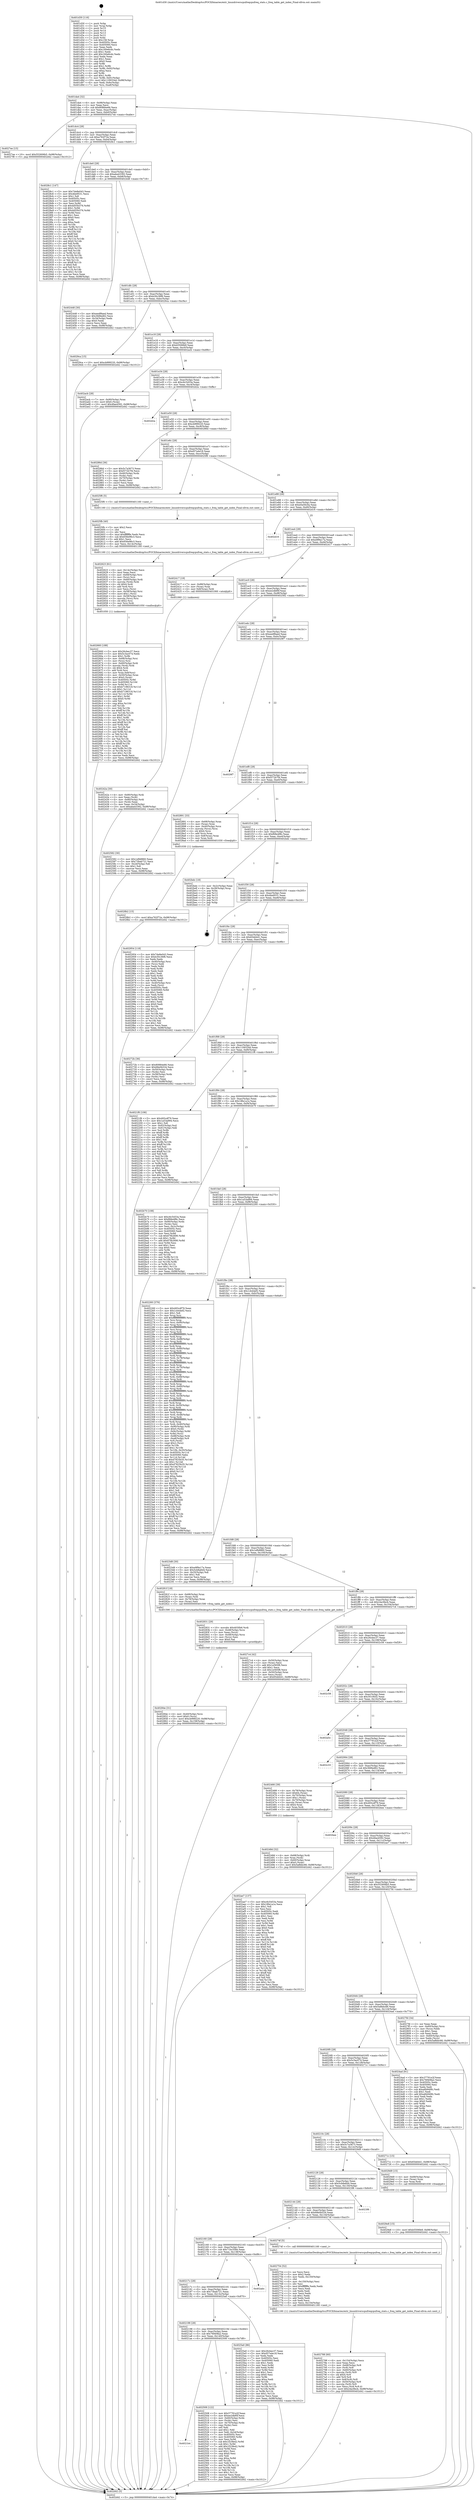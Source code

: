digraph "0x401d30" {
  label = "0x401d30 (/mnt/c/Users/mathe/Desktop/tcc/POCII/binaries/extr_linuxdriverscpufreqcpufreq_stats.c_freq_table_get_index_Final-ollvm.out::main(0))"
  labelloc = "t"
  node[shape=record]

  Entry [label="",width=0.3,height=0.3,shape=circle,fillcolor=black,style=filled]
  "0x401da4" [label="{
     0x401da4 [32]\l
     | [instrs]\l
     &nbsp;&nbsp;0x401da4 \<+6\>: mov -0x98(%rbp),%eax\l
     &nbsp;&nbsp;0x401daa \<+2\>: mov %eax,%ecx\l
     &nbsp;&nbsp;0x401dac \<+6\>: sub $0x80884e66,%ecx\l
     &nbsp;&nbsp;0x401db2 \<+6\>: mov %eax,-0xac(%rbp)\l
     &nbsp;&nbsp;0x401db8 \<+6\>: mov %ecx,-0xb0(%rbp)\l
     &nbsp;&nbsp;0x401dbe \<+6\>: je 00000000004027ee \<main+0xabe\>\l
  }"]
  "0x4027ee" [label="{
     0x4027ee [15]\l
     | [instrs]\l
     &nbsp;&nbsp;0x4027ee \<+10\>: movl $0x552606b5,-0x98(%rbp)\l
     &nbsp;&nbsp;0x4027f8 \<+5\>: jmp 0000000000402d42 \<main+0x1012\>\l
  }"]
  "0x401dc4" [label="{
     0x401dc4 [28]\l
     | [instrs]\l
     &nbsp;&nbsp;0x401dc4 \<+5\>: jmp 0000000000401dc9 \<main+0x99\>\l
     &nbsp;&nbsp;0x401dc9 \<+6\>: mov -0xac(%rbp),%eax\l
     &nbsp;&nbsp;0x401dcf \<+5\>: sub $0xa762f72e,%eax\l
     &nbsp;&nbsp;0x401dd4 \<+6\>: mov %eax,-0xb4(%rbp)\l
     &nbsp;&nbsp;0x401dda \<+6\>: je 00000000004028c1 \<main+0xb91\>\l
  }"]
  Exit [label="",width=0.3,height=0.3,shape=circle,fillcolor=black,style=filled,peripheries=2]
  "0x4028c1" [label="{
     0x4028c1 [147]\l
     | [instrs]\l
     &nbsp;&nbsp;0x4028c1 \<+5\>: mov $0x7de8e043,%eax\l
     &nbsp;&nbsp;0x4028c6 \<+5\>: mov $0x4be9531,%ecx\l
     &nbsp;&nbsp;0x4028cb \<+2\>: mov $0x1,%dl\l
     &nbsp;&nbsp;0x4028cd \<+7\>: mov 0x40505c,%esi\l
     &nbsp;&nbsp;0x4028d4 \<+7\>: mov 0x405060,%edi\l
     &nbsp;&nbsp;0x4028db \<+3\>: mov %esi,%r8d\l
     &nbsp;&nbsp;0x4028de \<+7\>: sub $0x4d55b376,%r8d\l
     &nbsp;&nbsp;0x4028e5 \<+4\>: sub $0x1,%r8d\l
     &nbsp;&nbsp;0x4028e9 \<+7\>: add $0x4d55b376,%r8d\l
     &nbsp;&nbsp;0x4028f0 \<+4\>: imul %r8d,%esi\l
     &nbsp;&nbsp;0x4028f4 \<+3\>: and $0x1,%esi\l
     &nbsp;&nbsp;0x4028f7 \<+3\>: cmp $0x0,%esi\l
     &nbsp;&nbsp;0x4028fa \<+4\>: sete %r9b\l
     &nbsp;&nbsp;0x4028fe \<+3\>: cmp $0xa,%edi\l
     &nbsp;&nbsp;0x402901 \<+4\>: setl %r10b\l
     &nbsp;&nbsp;0x402905 \<+3\>: mov %r9b,%r11b\l
     &nbsp;&nbsp;0x402908 \<+4\>: xor $0xff,%r11b\l
     &nbsp;&nbsp;0x40290c \<+3\>: mov %r10b,%bl\l
     &nbsp;&nbsp;0x40290f \<+3\>: xor $0xff,%bl\l
     &nbsp;&nbsp;0x402912 \<+3\>: xor $0x0,%dl\l
     &nbsp;&nbsp;0x402915 \<+3\>: mov %r11b,%r14b\l
     &nbsp;&nbsp;0x402918 \<+4\>: and $0x0,%r14b\l
     &nbsp;&nbsp;0x40291c \<+3\>: and %dl,%r9b\l
     &nbsp;&nbsp;0x40291f \<+3\>: mov %bl,%r15b\l
     &nbsp;&nbsp;0x402922 \<+4\>: and $0x0,%r15b\l
     &nbsp;&nbsp;0x402926 \<+3\>: and %dl,%r10b\l
     &nbsp;&nbsp;0x402929 \<+3\>: or %r9b,%r14b\l
     &nbsp;&nbsp;0x40292c \<+3\>: or %r10b,%r15b\l
     &nbsp;&nbsp;0x40292f \<+3\>: xor %r15b,%r14b\l
     &nbsp;&nbsp;0x402932 \<+3\>: or %bl,%r11b\l
     &nbsp;&nbsp;0x402935 \<+4\>: xor $0xff,%r11b\l
     &nbsp;&nbsp;0x402939 \<+3\>: or $0x0,%dl\l
     &nbsp;&nbsp;0x40293c \<+3\>: and %dl,%r11b\l
     &nbsp;&nbsp;0x40293f \<+3\>: or %r11b,%r14b\l
     &nbsp;&nbsp;0x402942 \<+4\>: test $0x1,%r14b\l
     &nbsp;&nbsp;0x402946 \<+3\>: cmovne %ecx,%eax\l
     &nbsp;&nbsp;0x402949 \<+6\>: mov %eax,-0x98(%rbp)\l
     &nbsp;&nbsp;0x40294f \<+5\>: jmp 0000000000402d42 \<main+0x1012\>\l
  }"]
  "0x401de0" [label="{
     0x401de0 [28]\l
     | [instrs]\l
     &nbsp;&nbsp;0x401de0 \<+5\>: jmp 0000000000401de5 \<main+0xb5\>\l
     &nbsp;&nbsp;0x401de5 \<+6\>: mov -0xac(%rbp),%eax\l
     &nbsp;&nbsp;0x401deb \<+5\>: sub $0xaba43392,%eax\l
     &nbsp;&nbsp;0x401df0 \<+6\>: mov %eax,-0xb8(%rbp)\l
     &nbsp;&nbsp;0x401df6 \<+6\>: je 0000000000402448 \<main+0x718\>\l
  }"]
  "0x4029e8" [label="{
     0x4029e8 [15]\l
     | [instrs]\l
     &nbsp;&nbsp;0x4029e8 \<+10\>: movl $0xb5506fe9,-0x98(%rbp)\l
     &nbsp;&nbsp;0x4029f2 \<+5\>: jmp 0000000000402d42 \<main+0x1012\>\l
  }"]
  "0x402448" [label="{
     0x402448 [30]\l
     | [instrs]\l
     &nbsp;&nbsp;0x402448 \<+5\>: mov $0xeedf8aed,%eax\l
     &nbsp;&nbsp;0x40244d \<+5\>: mov $0x3fd9ed62,%ecx\l
     &nbsp;&nbsp;0x402452 \<+3\>: mov -0x34(%rbp),%edx\l
     &nbsp;&nbsp;0x402455 \<+3\>: cmp $0x0,%edx\l
     &nbsp;&nbsp;0x402458 \<+3\>: cmove %ecx,%eax\l
     &nbsp;&nbsp;0x40245b \<+6\>: mov %eax,-0x98(%rbp)\l
     &nbsp;&nbsp;0x402461 \<+5\>: jmp 0000000000402d42 \<main+0x1012\>\l
  }"]
  "0x401dfc" [label="{
     0x401dfc [28]\l
     | [instrs]\l
     &nbsp;&nbsp;0x401dfc \<+5\>: jmp 0000000000401e01 \<main+0xd1\>\l
     &nbsp;&nbsp;0x401e01 \<+6\>: mov -0xac(%rbp),%eax\l
     &nbsp;&nbsp;0x401e07 \<+5\>: sub $0xb30c36f6,%eax\l
     &nbsp;&nbsp;0x401e0c \<+6\>: mov %eax,-0xbc(%rbp)\l
     &nbsp;&nbsp;0x401e12 \<+6\>: je 00000000004029ca \<main+0xc9a\>\l
  }"]
  "0x4028b2" [label="{
     0x4028b2 [15]\l
     | [instrs]\l
     &nbsp;&nbsp;0x4028b2 \<+10\>: movl $0xa762f72e,-0x98(%rbp)\l
     &nbsp;&nbsp;0x4028bc \<+5\>: jmp 0000000000402d42 \<main+0x1012\>\l
  }"]
  "0x4029ca" [label="{
     0x4029ca [15]\l
     | [instrs]\l
     &nbsp;&nbsp;0x4029ca \<+10\>: movl $0xcb999220,-0x98(%rbp)\l
     &nbsp;&nbsp;0x4029d4 \<+5\>: jmp 0000000000402d42 \<main+0x1012\>\l
  }"]
  "0x401e18" [label="{
     0x401e18 [28]\l
     | [instrs]\l
     &nbsp;&nbsp;0x401e18 \<+5\>: jmp 0000000000401e1d \<main+0xed\>\l
     &nbsp;&nbsp;0x401e1d \<+6\>: mov -0xac(%rbp),%eax\l
     &nbsp;&nbsp;0x401e23 \<+5\>: sub $0xb5506fe9,%eax\l
     &nbsp;&nbsp;0x401e28 \<+6\>: mov %eax,-0xc0(%rbp)\l
     &nbsp;&nbsp;0x401e2e \<+6\>: je 0000000000402acb \<main+0xd9b\>\l
  }"]
  "0x40284e" [label="{
     0x40284e [31]\l
     | [instrs]\l
     &nbsp;&nbsp;0x40284e \<+4\>: mov -0x40(%rbp),%rcx\l
     &nbsp;&nbsp;0x402852 \<+6\>: movl $0x0,(%rcx)\l
     &nbsp;&nbsp;0x402858 \<+10\>: movl $0xcb999220,-0x98(%rbp)\l
     &nbsp;&nbsp;0x402862 \<+6\>: mov %eax,-0x158(%rbp)\l
     &nbsp;&nbsp;0x402868 \<+5\>: jmp 0000000000402d42 \<main+0x1012\>\l
  }"]
  "0x402acb" [label="{
     0x402acb [28]\l
     | [instrs]\l
     &nbsp;&nbsp;0x402acb \<+7\>: mov -0x90(%rbp),%rax\l
     &nbsp;&nbsp;0x402ad2 \<+6\>: movl $0x0,(%rax)\l
     &nbsp;&nbsp;0x402ad8 \<+10\>: movl $0x4fae4592,-0x98(%rbp)\l
     &nbsp;&nbsp;0x402ae2 \<+5\>: jmp 0000000000402d42 \<main+0x1012\>\l
  }"]
  "0x401e34" [label="{
     0x401e34 [28]\l
     | [instrs]\l
     &nbsp;&nbsp;0x401e34 \<+5\>: jmp 0000000000401e39 \<main+0x109\>\l
     &nbsp;&nbsp;0x401e39 \<+6\>: mov -0xac(%rbp),%eax\l
     &nbsp;&nbsp;0x401e3f \<+5\>: sub $0xc6c5453a,%eax\l
     &nbsp;&nbsp;0x401e44 \<+6\>: mov %eax,-0xc4(%rbp)\l
     &nbsp;&nbsp;0x401e4a \<+6\>: je 0000000000402d2a \<main+0xffa\>\l
  }"]
  "0x402831" [label="{
     0x402831 [29]\l
     | [instrs]\l
     &nbsp;&nbsp;0x402831 \<+10\>: movabs $0x4030b6,%rdi\l
     &nbsp;&nbsp;0x40283b \<+4\>: mov -0x48(%rbp),%rcx\l
     &nbsp;&nbsp;0x40283f \<+2\>: mov %eax,(%rcx)\l
     &nbsp;&nbsp;0x402841 \<+4\>: mov -0x48(%rbp),%rcx\l
     &nbsp;&nbsp;0x402845 \<+2\>: mov (%rcx),%esi\l
     &nbsp;&nbsp;0x402847 \<+2\>: mov $0x0,%al\l
     &nbsp;&nbsp;0x402849 \<+5\>: call 0000000000401040 \<printf@plt\>\l
     | [calls]\l
     &nbsp;&nbsp;0x401040 \{1\} (unknown)\l
  }"]
  "0x402d2a" [label="{
     0x402d2a\l
  }", style=dashed]
  "0x401e50" [label="{
     0x401e50 [28]\l
     | [instrs]\l
     &nbsp;&nbsp;0x401e50 \<+5\>: jmp 0000000000401e55 \<main+0x125\>\l
     &nbsp;&nbsp;0x401e55 \<+6\>: mov -0xac(%rbp),%eax\l
     &nbsp;&nbsp;0x401e5b \<+5\>: sub $0xcb999220,%eax\l
     &nbsp;&nbsp;0x401e60 \<+6\>: mov %eax,-0xc8(%rbp)\l
     &nbsp;&nbsp;0x401e66 \<+6\>: je 000000000040286d \<main+0xb3d\>\l
  }"]
  "0x402788" [label="{
     0x402788 [60]\l
     | [instrs]\l
     &nbsp;&nbsp;0x402788 \<+6\>: mov -0x154(%rbp),%ecx\l
     &nbsp;&nbsp;0x40278e \<+3\>: imul %eax,%ecx\l
     &nbsp;&nbsp;0x402791 \<+4\>: mov -0x68(%rbp),%r8\l
     &nbsp;&nbsp;0x402795 \<+3\>: mov (%r8),%r8\l
     &nbsp;&nbsp;0x402798 \<+4\>: mov -0x60(%rbp),%r9\l
     &nbsp;&nbsp;0x40279c \<+3\>: movslq (%r9),%r9\l
     &nbsp;&nbsp;0x40279f \<+4\>: shl $0x4,%r9\l
     &nbsp;&nbsp;0x4027a3 \<+3\>: add %r9,%r8\l
     &nbsp;&nbsp;0x4027a6 \<+4\>: mov 0x8(%r8),%r8\l
     &nbsp;&nbsp;0x4027aa \<+4\>: mov -0x50(%rbp),%r9\l
     &nbsp;&nbsp;0x4027ae \<+3\>: movslq (%r9),%r9\l
     &nbsp;&nbsp;0x4027b1 \<+4\>: mov %ecx,(%r8,%r9,4)\l
     &nbsp;&nbsp;0x4027b5 \<+10\>: movl $0x24a3fecb,-0x98(%rbp)\l
     &nbsp;&nbsp;0x4027bf \<+5\>: jmp 0000000000402d42 \<main+0x1012\>\l
  }"]
  "0x40286d" [label="{
     0x40286d [36]\l
     | [instrs]\l
     &nbsp;&nbsp;0x40286d \<+5\>: mov $0x5c7a3673,%eax\l
     &nbsp;&nbsp;0x402872 \<+5\>: mov $0xf372b7f4,%ecx\l
     &nbsp;&nbsp;0x402877 \<+4\>: mov -0x40(%rbp),%rdx\l
     &nbsp;&nbsp;0x40287b \<+2\>: mov (%rdx),%esi\l
     &nbsp;&nbsp;0x40287d \<+4\>: mov -0x70(%rbp),%rdx\l
     &nbsp;&nbsp;0x402881 \<+2\>: cmp (%rdx),%esi\l
     &nbsp;&nbsp;0x402883 \<+3\>: cmovl %ecx,%eax\l
     &nbsp;&nbsp;0x402886 \<+6\>: mov %eax,-0x98(%rbp)\l
     &nbsp;&nbsp;0x40288c \<+5\>: jmp 0000000000402d42 \<main+0x1012\>\l
  }"]
  "0x401e6c" [label="{
     0x401e6c [28]\l
     | [instrs]\l
     &nbsp;&nbsp;0x401e6c \<+5\>: jmp 0000000000401e71 \<main+0x141\>\l
     &nbsp;&nbsp;0x401e71 \<+6\>: mov -0xac(%rbp),%eax\l
     &nbsp;&nbsp;0x401e77 \<+5\>: sub $0xd57a4e18,%eax\l
     &nbsp;&nbsp;0x401e7c \<+6\>: mov %eax,-0xcc(%rbp)\l
     &nbsp;&nbsp;0x401e82 \<+6\>: je 00000000004025f6 \<main+0x8c6\>\l
  }"]
  "0x402754" [label="{
     0x402754 [52]\l
     | [instrs]\l
     &nbsp;&nbsp;0x402754 \<+2\>: xor %ecx,%ecx\l
     &nbsp;&nbsp;0x402756 \<+5\>: mov $0x2,%edx\l
     &nbsp;&nbsp;0x40275b \<+6\>: mov %edx,-0x150(%rbp)\l
     &nbsp;&nbsp;0x402761 \<+1\>: cltd\l
     &nbsp;&nbsp;0x402762 \<+6\>: mov -0x150(%rbp),%esi\l
     &nbsp;&nbsp;0x402768 \<+2\>: idiv %esi\l
     &nbsp;&nbsp;0x40276a \<+6\>: imul $0xfffffffe,%edx,%edx\l
     &nbsp;&nbsp;0x402770 \<+2\>: mov %ecx,%edi\l
     &nbsp;&nbsp;0x402772 \<+2\>: sub %edx,%edi\l
     &nbsp;&nbsp;0x402774 \<+2\>: mov %ecx,%edx\l
     &nbsp;&nbsp;0x402776 \<+3\>: sub $0x1,%edx\l
     &nbsp;&nbsp;0x402779 \<+2\>: add %edx,%edi\l
     &nbsp;&nbsp;0x40277b \<+2\>: sub %edi,%ecx\l
     &nbsp;&nbsp;0x40277d \<+6\>: mov %ecx,-0x154(%rbp)\l
     &nbsp;&nbsp;0x402783 \<+5\>: call 0000000000401160 \<next_i\>\l
     | [calls]\l
     &nbsp;&nbsp;0x401160 \{1\} (/mnt/c/Users/mathe/Desktop/tcc/POCII/binaries/extr_linuxdriverscpufreqcpufreq_stats.c_freq_table_get_index_Final-ollvm.out::next_i)\l
  }"]
  "0x4025f6" [label="{
     0x4025f6 [5]\l
     | [instrs]\l
     &nbsp;&nbsp;0x4025f6 \<+5\>: call 0000000000401160 \<next_i\>\l
     | [calls]\l
     &nbsp;&nbsp;0x401160 \{1\} (/mnt/c/Users/mathe/Desktop/tcc/POCII/binaries/extr_linuxdriverscpufreqcpufreq_stats.c_freq_table_get_index_Final-ollvm.out::next_i)\l
  }"]
  "0x401e88" [label="{
     0x401e88 [28]\l
     | [instrs]\l
     &nbsp;&nbsp;0x401e88 \<+5\>: jmp 0000000000401e8d \<main+0x15d\>\l
     &nbsp;&nbsp;0x401e8d \<+6\>: mov -0xac(%rbp),%eax\l
     &nbsp;&nbsp;0x401e93 \<+5\>: sub $0xe0a56c0a,%eax\l
     &nbsp;&nbsp;0x401e98 \<+6\>: mov %eax,-0xd0(%rbp)\l
     &nbsp;&nbsp;0x401e9e \<+6\>: je 0000000000402d16 \<main+0xfe6\>\l
  }"]
  "0x402660" [label="{
     0x402660 [188]\l
     | [instrs]\l
     &nbsp;&nbsp;0x402660 \<+5\>: mov $0x26cbec37,%ecx\l
     &nbsp;&nbsp;0x402665 \<+5\>: mov $0x5c3ac074,%edx\l
     &nbsp;&nbsp;0x40266a \<+3\>: mov $0x1,%r8b\l
     &nbsp;&nbsp;0x40266d \<+4\>: mov -0x68(%rbp),%rsi\l
     &nbsp;&nbsp;0x402671 \<+3\>: mov (%rsi),%rsi\l
     &nbsp;&nbsp;0x402674 \<+4\>: mov -0x60(%rbp),%rdi\l
     &nbsp;&nbsp;0x402678 \<+3\>: movslq (%rdi),%rdi\l
     &nbsp;&nbsp;0x40267b \<+4\>: shl $0x4,%rdi\l
     &nbsp;&nbsp;0x40267f \<+3\>: add %rdi,%rsi\l
     &nbsp;&nbsp;0x402682 \<+4\>: mov %rax,0x8(%rsi)\l
     &nbsp;&nbsp;0x402686 \<+4\>: mov -0x50(%rbp),%rax\l
     &nbsp;&nbsp;0x40268a \<+6\>: movl $0x0,(%rax)\l
     &nbsp;&nbsp;0x402690 \<+8\>: mov 0x40505c,%r9d\l
     &nbsp;&nbsp;0x402698 \<+8\>: mov 0x405060,%r10d\l
     &nbsp;&nbsp;0x4026a0 \<+3\>: mov %r9d,%r11d\l
     &nbsp;&nbsp;0x4026a3 \<+7\>: sub $0xb7196318,%r11d\l
     &nbsp;&nbsp;0x4026aa \<+4\>: sub $0x1,%r11d\l
     &nbsp;&nbsp;0x4026ae \<+7\>: add $0xb7196318,%r11d\l
     &nbsp;&nbsp;0x4026b5 \<+4\>: imul %r11d,%r9d\l
     &nbsp;&nbsp;0x4026b9 \<+4\>: and $0x1,%r9d\l
     &nbsp;&nbsp;0x4026bd \<+4\>: cmp $0x0,%r9d\l
     &nbsp;&nbsp;0x4026c1 \<+3\>: sete %bl\l
     &nbsp;&nbsp;0x4026c4 \<+4\>: cmp $0xa,%r10d\l
     &nbsp;&nbsp;0x4026c8 \<+4\>: setl %r14b\l
     &nbsp;&nbsp;0x4026cc \<+3\>: mov %bl,%r15b\l
     &nbsp;&nbsp;0x4026cf \<+4\>: xor $0xff,%r15b\l
     &nbsp;&nbsp;0x4026d3 \<+3\>: mov %r14b,%r12b\l
     &nbsp;&nbsp;0x4026d6 \<+4\>: xor $0xff,%r12b\l
     &nbsp;&nbsp;0x4026da \<+4\>: xor $0x1,%r8b\l
     &nbsp;&nbsp;0x4026de \<+3\>: mov %r15b,%r13b\l
     &nbsp;&nbsp;0x4026e1 \<+4\>: and $0xff,%r13b\l
     &nbsp;&nbsp;0x4026e5 \<+3\>: and %r8b,%bl\l
     &nbsp;&nbsp;0x4026e8 \<+3\>: mov %r12b,%al\l
     &nbsp;&nbsp;0x4026eb \<+2\>: and $0xff,%al\l
     &nbsp;&nbsp;0x4026ed \<+3\>: and %r8b,%r14b\l
     &nbsp;&nbsp;0x4026f0 \<+3\>: or %bl,%r13b\l
     &nbsp;&nbsp;0x4026f3 \<+3\>: or %r14b,%al\l
     &nbsp;&nbsp;0x4026f6 \<+3\>: xor %al,%r13b\l
     &nbsp;&nbsp;0x4026f9 \<+3\>: or %r12b,%r15b\l
     &nbsp;&nbsp;0x4026fc \<+4\>: xor $0xff,%r15b\l
     &nbsp;&nbsp;0x402700 \<+4\>: or $0x1,%r8b\l
     &nbsp;&nbsp;0x402704 \<+3\>: and %r8b,%r15b\l
     &nbsp;&nbsp;0x402707 \<+3\>: or %r15b,%r13b\l
     &nbsp;&nbsp;0x40270a \<+4\>: test $0x1,%r13b\l
     &nbsp;&nbsp;0x40270e \<+3\>: cmovne %edx,%ecx\l
     &nbsp;&nbsp;0x402711 \<+6\>: mov %ecx,-0x98(%rbp)\l
     &nbsp;&nbsp;0x402717 \<+5\>: jmp 0000000000402d42 \<main+0x1012\>\l
  }"]
  "0x402d16" [label="{
     0x402d16\l
  }", style=dashed]
  "0x401ea4" [label="{
     0x401ea4 [28]\l
     | [instrs]\l
     &nbsp;&nbsp;0x401ea4 \<+5\>: jmp 0000000000401ea9 \<main+0x179\>\l
     &nbsp;&nbsp;0x401ea9 \<+6\>: mov -0xac(%rbp),%eax\l
     &nbsp;&nbsp;0x401eaf \<+5\>: sub $0xe9f9a17a,%eax\l
     &nbsp;&nbsp;0x401eb4 \<+6\>: mov %eax,-0xd4(%rbp)\l
     &nbsp;&nbsp;0x401eba \<+6\>: je 0000000000402417 \<main+0x6e7\>\l
  }"]
  "0x402623" [label="{
     0x402623 [61]\l
     | [instrs]\l
     &nbsp;&nbsp;0x402623 \<+6\>: mov -0x14c(%rbp),%ecx\l
     &nbsp;&nbsp;0x402629 \<+3\>: imul %eax,%ecx\l
     &nbsp;&nbsp;0x40262c \<+4\>: mov -0x68(%rbp),%rsi\l
     &nbsp;&nbsp;0x402630 \<+3\>: mov (%rsi),%rsi\l
     &nbsp;&nbsp;0x402633 \<+4\>: mov -0x60(%rbp),%rdi\l
     &nbsp;&nbsp;0x402637 \<+3\>: movslq (%rdi),%rdi\l
     &nbsp;&nbsp;0x40263a \<+4\>: shl $0x4,%rdi\l
     &nbsp;&nbsp;0x40263e \<+3\>: add %rdi,%rsi\l
     &nbsp;&nbsp;0x402641 \<+2\>: mov %ecx,(%rsi)\l
     &nbsp;&nbsp;0x402643 \<+4\>: mov -0x58(%rbp),%rsi\l
     &nbsp;&nbsp;0x402647 \<+6\>: movl $0x1,(%rsi)\l
     &nbsp;&nbsp;0x40264d \<+4\>: mov -0x58(%rbp),%rsi\l
     &nbsp;&nbsp;0x402651 \<+3\>: movslq (%rsi),%rsi\l
     &nbsp;&nbsp;0x402654 \<+4\>: shl $0x2,%rsi\l
     &nbsp;&nbsp;0x402658 \<+3\>: mov %rsi,%rdi\l
     &nbsp;&nbsp;0x40265b \<+5\>: call 0000000000401050 \<malloc@plt\>\l
     | [calls]\l
     &nbsp;&nbsp;0x401050 \{1\} (unknown)\l
  }"]
  "0x402417" [label="{
     0x402417 [19]\l
     | [instrs]\l
     &nbsp;&nbsp;0x402417 \<+7\>: mov -0x88(%rbp),%rax\l
     &nbsp;&nbsp;0x40241e \<+3\>: mov (%rax),%rax\l
     &nbsp;&nbsp;0x402421 \<+4\>: mov 0x8(%rax),%rdi\l
     &nbsp;&nbsp;0x402425 \<+5\>: call 0000000000401060 \<atoi@plt\>\l
     | [calls]\l
     &nbsp;&nbsp;0x401060 \{1\} (unknown)\l
  }"]
  "0x401ec0" [label="{
     0x401ec0 [28]\l
     | [instrs]\l
     &nbsp;&nbsp;0x401ec0 \<+5\>: jmp 0000000000401ec5 \<main+0x195\>\l
     &nbsp;&nbsp;0x401ec5 \<+6\>: mov -0xac(%rbp),%eax\l
     &nbsp;&nbsp;0x401ecb \<+5\>: sub $0xee2dbf0f,%eax\l
     &nbsp;&nbsp;0x401ed0 \<+6\>: mov %eax,-0xd8(%rbp)\l
     &nbsp;&nbsp;0x401ed6 \<+6\>: je 0000000000402582 \<main+0x852\>\l
  }"]
  "0x4025fb" [label="{
     0x4025fb [40]\l
     | [instrs]\l
     &nbsp;&nbsp;0x4025fb \<+5\>: mov $0x2,%ecx\l
     &nbsp;&nbsp;0x402600 \<+1\>: cltd\l
     &nbsp;&nbsp;0x402601 \<+2\>: idiv %ecx\l
     &nbsp;&nbsp;0x402603 \<+6\>: imul $0xfffffffe,%edx,%ecx\l
     &nbsp;&nbsp;0x402609 \<+6\>: sub $0x656e96c3,%ecx\l
     &nbsp;&nbsp;0x40260f \<+3\>: add $0x1,%ecx\l
     &nbsp;&nbsp;0x402612 \<+6\>: add $0x656e96c3,%ecx\l
     &nbsp;&nbsp;0x402618 \<+6\>: mov %ecx,-0x14c(%rbp)\l
     &nbsp;&nbsp;0x40261e \<+5\>: call 0000000000401160 \<next_i\>\l
     | [calls]\l
     &nbsp;&nbsp;0x401160 \{1\} (/mnt/c/Users/mathe/Desktop/tcc/POCII/binaries/extr_linuxdriverscpufreqcpufreq_stats.c_freq_table_get_index_Final-ollvm.out::next_i)\l
  }"]
  "0x402582" [label="{
     0x402582 [30]\l
     | [instrs]\l
     &nbsp;&nbsp;0x402582 \<+5\>: mov $0x1efb8860,%eax\l
     &nbsp;&nbsp;0x402587 \<+5\>: mov $0x73bab721,%ecx\l
     &nbsp;&nbsp;0x40258c \<+3\>: mov -0x2d(%rbp),%dl\l
     &nbsp;&nbsp;0x40258f \<+3\>: test $0x1,%dl\l
     &nbsp;&nbsp;0x402592 \<+3\>: cmovne %ecx,%eax\l
     &nbsp;&nbsp;0x402595 \<+6\>: mov %eax,-0x98(%rbp)\l
     &nbsp;&nbsp;0x40259b \<+5\>: jmp 0000000000402d42 \<main+0x1012\>\l
  }"]
  "0x401edc" [label="{
     0x401edc [28]\l
     | [instrs]\l
     &nbsp;&nbsp;0x401edc \<+5\>: jmp 0000000000401ee1 \<main+0x1b1\>\l
     &nbsp;&nbsp;0x401ee1 \<+6\>: mov -0xac(%rbp),%eax\l
     &nbsp;&nbsp;0x401ee7 \<+5\>: sub $0xeedf8aed,%eax\l
     &nbsp;&nbsp;0x401eec \<+6\>: mov %eax,-0xdc(%rbp)\l
     &nbsp;&nbsp;0x401ef2 \<+6\>: je 00000000004029f7 \<main+0xcc7\>\l
  }"]
  "0x4021b4" [label="{
     0x4021b4\l
  }", style=dashed]
  "0x4029f7" [label="{
     0x4029f7\l
  }", style=dashed]
  "0x401ef8" [label="{
     0x401ef8 [28]\l
     | [instrs]\l
     &nbsp;&nbsp;0x401ef8 \<+5\>: jmp 0000000000401efd \<main+0x1cd\>\l
     &nbsp;&nbsp;0x401efd \<+6\>: mov -0xac(%rbp),%eax\l
     &nbsp;&nbsp;0x401f03 \<+5\>: sub $0xf372b7f4,%eax\l
     &nbsp;&nbsp;0x401f08 \<+6\>: mov %eax,-0xe0(%rbp)\l
     &nbsp;&nbsp;0x401f0e \<+6\>: je 0000000000402891 \<main+0xb61\>\l
  }"]
  "0x402508" [label="{
     0x402508 [122]\l
     | [instrs]\l
     &nbsp;&nbsp;0x402508 \<+5\>: mov $0x37791e2f,%eax\l
     &nbsp;&nbsp;0x40250d \<+5\>: mov $0xee2dbf0f,%ecx\l
     &nbsp;&nbsp;0x402512 \<+4\>: mov -0x60(%rbp),%rdx\l
     &nbsp;&nbsp;0x402516 \<+2\>: mov (%rdx),%esi\l
     &nbsp;&nbsp;0x402518 \<+4\>: mov -0x70(%rbp),%rdx\l
     &nbsp;&nbsp;0x40251c \<+2\>: cmp (%rdx),%esi\l
     &nbsp;&nbsp;0x40251e \<+4\>: setl %dil\l
     &nbsp;&nbsp;0x402522 \<+4\>: and $0x1,%dil\l
     &nbsp;&nbsp;0x402526 \<+4\>: mov %dil,-0x2d(%rbp)\l
     &nbsp;&nbsp;0x40252a \<+7\>: mov 0x40505c,%esi\l
     &nbsp;&nbsp;0x402531 \<+8\>: mov 0x405060,%r8d\l
     &nbsp;&nbsp;0x402539 \<+3\>: mov %esi,%r9d\l
     &nbsp;&nbsp;0x40253c \<+7\>: sub $0x1f23fe42,%r9d\l
     &nbsp;&nbsp;0x402543 \<+4\>: sub $0x1,%r9d\l
     &nbsp;&nbsp;0x402547 \<+7\>: add $0x1f23fe42,%r9d\l
     &nbsp;&nbsp;0x40254e \<+4\>: imul %r9d,%esi\l
     &nbsp;&nbsp;0x402552 \<+3\>: and $0x1,%esi\l
     &nbsp;&nbsp;0x402555 \<+3\>: cmp $0x0,%esi\l
     &nbsp;&nbsp;0x402558 \<+4\>: sete %dil\l
     &nbsp;&nbsp;0x40255c \<+4\>: cmp $0xa,%r8d\l
     &nbsp;&nbsp;0x402560 \<+4\>: setl %r10b\l
     &nbsp;&nbsp;0x402564 \<+3\>: mov %dil,%r11b\l
     &nbsp;&nbsp;0x402567 \<+3\>: and %r10b,%r11b\l
     &nbsp;&nbsp;0x40256a \<+3\>: xor %r10b,%dil\l
     &nbsp;&nbsp;0x40256d \<+3\>: or %dil,%r11b\l
     &nbsp;&nbsp;0x402570 \<+4\>: test $0x1,%r11b\l
     &nbsp;&nbsp;0x402574 \<+3\>: cmovne %ecx,%eax\l
     &nbsp;&nbsp;0x402577 \<+6\>: mov %eax,-0x98(%rbp)\l
     &nbsp;&nbsp;0x40257d \<+5\>: jmp 0000000000402d42 \<main+0x1012\>\l
  }"]
  "0x402891" [label="{
     0x402891 [33]\l
     | [instrs]\l
     &nbsp;&nbsp;0x402891 \<+4\>: mov -0x68(%rbp),%rax\l
     &nbsp;&nbsp;0x402895 \<+3\>: mov (%rax),%rax\l
     &nbsp;&nbsp;0x402898 \<+4\>: mov -0x40(%rbp),%rcx\l
     &nbsp;&nbsp;0x40289c \<+3\>: movslq (%rcx),%rcx\l
     &nbsp;&nbsp;0x40289f \<+4\>: shl $0x4,%rcx\l
     &nbsp;&nbsp;0x4028a3 \<+3\>: add %rcx,%rax\l
     &nbsp;&nbsp;0x4028a6 \<+4\>: mov 0x8(%rax),%rax\l
     &nbsp;&nbsp;0x4028aa \<+3\>: mov %rax,%rdi\l
     &nbsp;&nbsp;0x4028ad \<+5\>: call 0000000000401030 \<free@plt\>\l
     | [calls]\l
     &nbsp;&nbsp;0x401030 \{1\} (unknown)\l
  }"]
  "0x401f14" [label="{
     0x401f14 [28]\l
     | [instrs]\l
     &nbsp;&nbsp;0x401f14 \<+5\>: jmp 0000000000401f19 \<main+0x1e9\>\l
     &nbsp;&nbsp;0x401f19 \<+6\>: mov -0xac(%rbp),%eax\l
     &nbsp;&nbsp;0x401f1f \<+5\>: sub $0xf68e4f8c,%eax\l
     &nbsp;&nbsp;0x401f24 \<+6\>: mov %eax,-0xe4(%rbp)\l
     &nbsp;&nbsp;0x401f2a \<+6\>: je 0000000000402bdc \<main+0xeac\>\l
  }"]
  "0x402198" [label="{
     0x402198 [28]\l
     | [instrs]\l
     &nbsp;&nbsp;0x402198 \<+5\>: jmp 000000000040219d \<main+0x46d\>\l
     &nbsp;&nbsp;0x40219d \<+6\>: mov -0xac(%rbp),%eax\l
     &nbsp;&nbsp;0x4021a3 \<+5\>: sub $0x76f408a2,%eax\l
     &nbsp;&nbsp;0x4021a8 \<+6\>: mov %eax,-0x140(%rbp)\l
     &nbsp;&nbsp;0x4021ae \<+6\>: je 0000000000402508 \<main+0x7d8\>\l
  }"]
  "0x402bdc" [label="{
     0x402bdc [18]\l
     | [instrs]\l
     &nbsp;&nbsp;0x402bdc \<+3\>: mov -0x2c(%rbp),%eax\l
     &nbsp;&nbsp;0x402bdf \<+4\>: lea -0x28(%rbp),%rsp\l
     &nbsp;&nbsp;0x402be3 \<+1\>: pop %rbx\l
     &nbsp;&nbsp;0x402be4 \<+2\>: pop %r12\l
     &nbsp;&nbsp;0x402be6 \<+2\>: pop %r13\l
     &nbsp;&nbsp;0x402be8 \<+2\>: pop %r14\l
     &nbsp;&nbsp;0x402bea \<+2\>: pop %r15\l
     &nbsp;&nbsp;0x402bec \<+1\>: pop %rbp\l
     &nbsp;&nbsp;0x402bed \<+1\>: ret\l
  }"]
  "0x401f30" [label="{
     0x401f30 [28]\l
     | [instrs]\l
     &nbsp;&nbsp;0x401f30 \<+5\>: jmp 0000000000401f35 \<main+0x205\>\l
     &nbsp;&nbsp;0x401f35 \<+6\>: mov -0xac(%rbp),%eax\l
     &nbsp;&nbsp;0x401f3b \<+5\>: sub $0x4be9531,%eax\l
     &nbsp;&nbsp;0x401f40 \<+6\>: mov %eax,-0xe8(%rbp)\l
     &nbsp;&nbsp;0x401f46 \<+6\>: je 0000000000402954 \<main+0xc24\>\l
  }"]
  "0x4025a0" [label="{
     0x4025a0 [86]\l
     | [instrs]\l
     &nbsp;&nbsp;0x4025a0 \<+5\>: mov $0x26cbec37,%eax\l
     &nbsp;&nbsp;0x4025a5 \<+5\>: mov $0xd57a4e18,%ecx\l
     &nbsp;&nbsp;0x4025aa \<+2\>: xor %edx,%edx\l
     &nbsp;&nbsp;0x4025ac \<+7\>: mov 0x40505c,%esi\l
     &nbsp;&nbsp;0x4025b3 \<+7\>: mov 0x405060,%edi\l
     &nbsp;&nbsp;0x4025ba \<+3\>: sub $0x1,%edx\l
     &nbsp;&nbsp;0x4025bd \<+3\>: mov %esi,%r8d\l
     &nbsp;&nbsp;0x4025c0 \<+3\>: add %edx,%r8d\l
     &nbsp;&nbsp;0x4025c3 \<+4\>: imul %r8d,%esi\l
     &nbsp;&nbsp;0x4025c7 \<+3\>: and $0x1,%esi\l
     &nbsp;&nbsp;0x4025ca \<+3\>: cmp $0x0,%esi\l
     &nbsp;&nbsp;0x4025cd \<+4\>: sete %r9b\l
     &nbsp;&nbsp;0x4025d1 \<+3\>: cmp $0xa,%edi\l
     &nbsp;&nbsp;0x4025d4 \<+4\>: setl %r10b\l
     &nbsp;&nbsp;0x4025d8 \<+3\>: mov %r9b,%r11b\l
     &nbsp;&nbsp;0x4025db \<+3\>: and %r10b,%r11b\l
     &nbsp;&nbsp;0x4025de \<+3\>: xor %r10b,%r9b\l
     &nbsp;&nbsp;0x4025e1 \<+3\>: or %r9b,%r11b\l
     &nbsp;&nbsp;0x4025e4 \<+4\>: test $0x1,%r11b\l
     &nbsp;&nbsp;0x4025e8 \<+3\>: cmovne %ecx,%eax\l
     &nbsp;&nbsp;0x4025eb \<+6\>: mov %eax,-0x98(%rbp)\l
     &nbsp;&nbsp;0x4025f1 \<+5\>: jmp 0000000000402d42 \<main+0x1012\>\l
  }"]
  "0x402954" [label="{
     0x402954 [118]\l
     | [instrs]\l
     &nbsp;&nbsp;0x402954 \<+5\>: mov $0x7de8e043,%eax\l
     &nbsp;&nbsp;0x402959 \<+5\>: mov $0xb30c36f6,%ecx\l
     &nbsp;&nbsp;0x40295e \<+2\>: xor %edx,%edx\l
     &nbsp;&nbsp;0x402960 \<+4\>: mov -0x40(%rbp),%rsi\l
     &nbsp;&nbsp;0x402964 \<+2\>: mov (%rsi),%edi\l
     &nbsp;&nbsp;0x402966 \<+3\>: mov %edx,%r8d\l
     &nbsp;&nbsp;0x402969 \<+3\>: sub %edi,%r8d\l
     &nbsp;&nbsp;0x40296c \<+2\>: mov %edx,%edi\l
     &nbsp;&nbsp;0x40296e \<+3\>: sub $0x1,%edi\l
     &nbsp;&nbsp;0x402971 \<+3\>: add %edi,%r8d\l
     &nbsp;&nbsp;0x402974 \<+2\>: mov %edx,%edi\l
     &nbsp;&nbsp;0x402976 \<+3\>: sub %r8d,%edi\l
     &nbsp;&nbsp;0x402979 \<+4\>: mov -0x40(%rbp),%rsi\l
     &nbsp;&nbsp;0x40297d \<+2\>: mov %edi,(%rsi)\l
     &nbsp;&nbsp;0x40297f \<+7\>: mov 0x40505c,%edi\l
     &nbsp;&nbsp;0x402986 \<+8\>: mov 0x405060,%r8d\l
     &nbsp;&nbsp;0x40298e \<+3\>: sub $0x1,%edx\l
     &nbsp;&nbsp;0x402991 \<+3\>: mov %edi,%r9d\l
     &nbsp;&nbsp;0x402994 \<+3\>: add %edx,%r9d\l
     &nbsp;&nbsp;0x402997 \<+4\>: imul %r9d,%edi\l
     &nbsp;&nbsp;0x40299b \<+3\>: and $0x1,%edi\l
     &nbsp;&nbsp;0x40299e \<+3\>: cmp $0x0,%edi\l
     &nbsp;&nbsp;0x4029a1 \<+4\>: sete %r10b\l
     &nbsp;&nbsp;0x4029a5 \<+4\>: cmp $0xa,%r8d\l
     &nbsp;&nbsp;0x4029a9 \<+4\>: setl %r11b\l
     &nbsp;&nbsp;0x4029ad \<+3\>: mov %r10b,%bl\l
     &nbsp;&nbsp;0x4029b0 \<+3\>: and %r11b,%bl\l
     &nbsp;&nbsp;0x4029b3 \<+3\>: xor %r11b,%r10b\l
     &nbsp;&nbsp;0x4029b6 \<+3\>: or %r10b,%bl\l
     &nbsp;&nbsp;0x4029b9 \<+3\>: test $0x1,%bl\l
     &nbsp;&nbsp;0x4029bc \<+3\>: cmovne %ecx,%eax\l
     &nbsp;&nbsp;0x4029bf \<+6\>: mov %eax,-0x98(%rbp)\l
     &nbsp;&nbsp;0x4029c5 \<+5\>: jmp 0000000000402d42 \<main+0x1012\>\l
  }"]
  "0x401f4c" [label="{
     0x401f4c [28]\l
     | [instrs]\l
     &nbsp;&nbsp;0x401f4c \<+5\>: jmp 0000000000401f51 \<main+0x221\>\l
     &nbsp;&nbsp;0x401f51 \<+6\>: mov -0xac(%rbp),%eax\l
     &nbsp;&nbsp;0x401f57 \<+5\>: sub $0x65dd441,%eax\l
     &nbsp;&nbsp;0x401f5c \<+6\>: mov %eax,-0xec(%rbp)\l
     &nbsp;&nbsp;0x401f62 \<+6\>: je 000000000040272b \<main+0x9fb\>\l
  }"]
  "0x40217c" [label="{
     0x40217c [28]\l
     | [instrs]\l
     &nbsp;&nbsp;0x40217c \<+5\>: jmp 0000000000402181 \<main+0x451\>\l
     &nbsp;&nbsp;0x402181 \<+6\>: mov -0xac(%rbp),%eax\l
     &nbsp;&nbsp;0x402187 \<+5\>: sub $0x73bab721,%eax\l
     &nbsp;&nbsp;0x40218c \<+6\>: mov %eax,-0x13c(%rbp)\l
     &nbsp;&nbsp;0x402192 \<+6\>: je 00000000004025a0 \<main+0x870\>\l
  }"]
  "0x40272b" [label="{
     0x40272b [36]\l
     | [instrs]\l
     &nbsp;&nbsp;0x40272b \<+5\>: mov $0x80884e66,%eax\l
     &nbsp;&nbsp;0x402730 \<+5\>: mov $0x68e0b534,%ecx\l
     &nbsp;&nbsp;0x402735 \<+4\>: mov -0x50(%rbp),%rdx\l
     &nbsp;&nbsp;0x402739 \<+2\>: mov (%rdx),%esi\l
     &nbsp;&nbsp;0x40273b \<+4\>: mov -0x58(%rbp),%rdx\l
     &nbsp;&nbsp;0x40273f \<+2\>: cmp (%rdx),%esi\l
     &nbsp;&nbsp;0x402741 \<+3\>: cmovl %ecx,%eax\l
     &nbsp;&nbsp;0x402744 \<+6\>: mov %eax,-0x98(%rbp)\l
     &nbsp;&nbsp;0x40274a \<+5\>: jmp 0000000000402d42 \<main+0x1012\>\l
  }"]
  "0x401f68" [label="{
     0x401f68 [28]\l
     | [instrs]\l
     &nbsp;&nbsp;0x401f68 \<+5\>: jmp 0000000000401f6d \<main+0x23d\>\l
     &nbsp;&nbsp;0x401f6d \<+6\>: mov -0xac(%rbp),%eax\l
     &nbsp;&nbsp;0x401f73 \<+5\>: sub $0x1109334d,%eax\l
     &nbsp;&nbsp;0x401f78 \<+6\>: mov %eax,-0xf0(%rbp)\l
     &nbsp;&nbsp;0x401f7e \<+6\>: je 00000000004021f6 \<main+0x4c6\>\l
  }"]
  "0x402abc" [label="{
     0x402abc\l
  }", style=dashed]
  "0x4021f6" [label="{
     0x4021f6 [106]\l
     | [instrs]\l
     &nbsp;&nbsp;0x4021f6 \<+5\>: mov $0x493cdf79,%eax\l
     &nbsp;&nbsp;0x4021fb \<+5\>: mov $0x1a53a994,%ecx\l
     &nbsp;&nbsp;0x402200 \<+2\>: mov $0x1,%dl\l
     &nbsp;&nbsp;0x402202 \<+7\>: mov -0x92(%rbp),%sil\l
     &nbsp;&nbsp;0x402209 \<+7\>: mov -0x91(%rbp),%dil\l
     &nbsp;&nbsp;0x402210 \<+3\>: mov %sil,%r8b\l
     &nbsp;&nbsp;0x402213 \<+4\>: xor $0xff,%r8b\l
     &nbsp;&nbsp;0x402217 \<+3\>: mov %dil,%r9b\l
     &nbsp;&nbsp;0x40221a \<+4\>: xor $0xff,%r9b\l
     &nbsp;&nbsp;0x40221e \<+3\>: xor $0x1,%dl\l
     &nbsp;&nbsp;0x402221 \<+3\>: mov %r8b,%r10b\l
     &nbsp;&nbsp;0x402224 \<+4\>: and $0xff,%r10b\l
     &nbsp;&nbsp;0x402228 \<+3\>: and %dl,%sil\l
     &nbsp;&nbsp;0x40222b \<+3\>: mov %r9b,%r11b\l
     &nbsp;&nbsp;0x40222e \<+4\>: and $0xff,%r11b\l
     &nbsp;&nbsp;0x402232 \<+3\>: and %dl,%dil\l
     &nbsp;&nbsp;0x402235 \<+3\>: or %sil,%r10b\l
     &nbsp;&nbsp;0x402238 \<+3\>: or %dil,%r11b\l
     &nbsp;&nbsp;0x40223b \<+3\>: xor %r11b,%r10b\l
     &nbsp;&nbsp;0x40223e \<+3\>: or %r9b,%r8b\l
     &nbsp;&nbsp;0x402241 \<+4\>: xor $0xff,%r8b\l
     &nbsp;&nbsp;0x402245 \<+3\>: or $0x1,%dl\l
     &nbsp;&nbsp;0x402248 \<+3\>: and %dl,%r8b\l
     &nbsp;&nbsp;0x40224b \<+3\>: or %r8b,%r10b\l
     &nbsp;&nbsp;0x40224e \<+4\>: test $0x1,%r10b\l
     &nbsp;&nbsp;0x402252 \<+3\>: cmovne %ecx,%eax\l
     &nbsp;&nbsp;0x402255 \<+6\>: mov %eax,-0x98(%rbp)\l
     &nbsp;&nbsp;0x40225b \<+5\>: jmp 0000000000402d42 \<main+0x1012\>\l
  }"]
  "0x401f84" [label="{
     0x401f84 [28]\l
     | [instrs]\l
     &nbsp;&nbsp;0x401f84 \<+5\>: jmp 0000000000401f89 \<main+0x259\>\l
     &nbsp;&nbsp;0x401f89 \<+6\>: mov -0xac(%rbp),%eax\l
     &nbsp;&nbsp;0x401f8f \<+5\>: sub $0x18fa1a1e,%eax\l
     &nbsp;&nbsp;0x401f94 \<+6\>: mov %eax,-0xf4(%rbp)\l
     &nbsp;&nbsp;0x401f9a \<+6\>: je 0000000000402b70 \<main+0xe40\>\l
  }"]
  "0x402d42" [label="{
     0x402d42 [5]\l
     | [instrs]\l
     &nbsp;&nbsp;0x402d42 \<+5\>: jmp 0000000000401da4 \<main+0x74\>\l
  }"]
  "0x401d30" [label="{
     0x401d30 [116]\l
     | [instrs]\l
     &nbsp;&nbsp;0x401d30 \<+1\>: push %rbp\l
     &nbsp;&nbsp;0x401d31 \<+3\>: mov %rsp,%rbp\l
     &nbsp;&nbsp;0x401d34 \<+2\>: push %r15\l
     &nbsp;&nbsp;0x401d36 \<+2\>: push %r14\l
     &nbsp;&nbsp;0x401d38 \<+2\>: push %r13\l
     &nbsp;&nbsp;0x401d3a \<+2\>: push %r12\l
     &nbsp;&nbsp;0x401d3c \<+1\>: push %rbx\l
     &nbsp;&nbsp;0x401d3d \<+7\>: sub $0x158,%rsp\l
     &nbsp;&nbsp;0x401d44 \<+7\>: mov 0x40505c,%eax\l
     &nbsp;&nbsp;0x401d4b \<+7\>: mov 0x405060,%ecx\l
     &nbsp;&nbsp;0x401d52 \<+2\>: mov %eax,%edx\l
     &nbsp;&nbsp;0x401d54 \<+6\>: sub $0x160e6cdc,%edx\l
     &nbsp;&nbsp;0x401d5a \<+3\>: sub $0x1,%edx\l
     &nbsp;&nbsp;0x401d5d \<+6\>: add $0x160e6cdc,%edx\l
     &nbsp;&nbsp;0x401d63 \<+3\>: imul %edx,%eax\l
     &nbsp;&nbsp;0x401d66 \<+3\>: and $0x1,%eax\l
     &nbsp;&nbsp;0x401d69 \<+3\>: cmp $0x0,%eax\l
     &nbsp;&nbsp;0x401d6c \<+4\>: sete %r8b\l
     &nbsp;&nbsp;0x401d70 \<+4\>: and $0x1,%r8b\l
     &nbsp;&nbsp;0x401d74 \<+7\>: mov %r8b,-0x92(%rbp)\l
     &nbsp;&nbsp;0x401d7b \<+3\>: cmp $0xa,%ecx\l
     &nbsp;&nbsp;0x401d7e \<+4\>: setl %r8b\l
     &nbsp;&nbsp;0x401d82 \<+4\>: and $0x1,%r8b\l
     &nbsp;&nbsp;0x401d86 \<+7\>: mov %r8b,-0x91(%rbp)\l
     &nbsp;&nbsp;0x401d8d \<+10\>: movl $0x1109334d,-0x98(%rbp)\l
     &nbsp;&nbsp;0x401d97 \<+6\>: mov %edi,-0x9c(%rbp)\l
     &nbsp;&nbsp;0x401d9d \<+7\>: mov %rsi,-0xa8(%rbp)\l
  }"]
  "0x402160" [label="{
     0x402160 [28]\l
     | [instrs]\l
     &nbsp;&nbsp;0x402160 \<+5\>: jmp 0000000000402165 \<main+0x435\>\l
     &nbsp;&nbsp;0x402165 \<+6\>: mov -0xac(%rbp),%eax\l
     &nbsp;&nbsp;0x40216b \<+5\>: sub $0x71bc356e,%eax\l
     &nbsp;&nbsp;0x402170 \<+6\>: mov %eax,-0x138(%rbp)\l
     &nbsp;&nbsp;0x402176 \<+6\>: je 0000000000402abc \<main+0xd8c\>\l
  }"]
  "0x402b70" [label="{
     0x402b70 [108]\l
     | [instrs]\l
     &nbsp;&nbsp;0x402b70 \<+5\>: mov $0xc6c5453a,%eax\l
     &nbsp;&nbsp;0x402b75 \<+5\>: mov $0xf68e4f8c,%ecx\l
     &nbsp;&nbsp;0x402b7a \<+7\>: mov -0x90(%rbp),%rdx\l
     &nbsp;&nbsp;0x402b81 \<+2\>: mov (%rdx),%esi\l
     &nbsp;&nbsp;0x402b83 \<+3\>: mov %esi,-0x2c(%rbp)\l
     &nbsp;&nbsp;0x402b86 \<+7\>: mov 0x40505c,%esi\l
     &nbsp;&nbsp;0x402b8d \<+7\>: mov 0x405060,%edi\l
     &nbsp;&nbsp;0x402b94 \<+3\>: mov %esi,%r8d\l
     &nbsp;&nbsp;0x402b97 \<+7\>: sub $0x67fb2690,%r8d\l
     &nbsp;&nbsp;0x402b9e \<+4\>: sub $0x1,%r8d\l
     &nbsp;&nbsp;0x402ba2 \<+7\>: add $0x67fb2690,%r8d\l
     &nbsp;&nbsp;0x402ba9 \<+4\>: imul %r8d,%esi\l
     &nbsp;&nbsp;0x402bad \<+3\>: and $0x1,%esi\l
     &nbsp;&nbsp;0x402bb0 \<+3\>: cmp $0x0,%esi\l
     &nbsp;&nbsp;0x402bb3 \<+4\>: sete %r9b\l
     &nbsp;&nbsp;0x402bb7 \<+3\>: cmp $0xa,%edi\l
     &nbsp;&nbsp;0x402bba \<+4\>: setl %r10b\l
     &nbsp;&nbsp;0x402bbe \<+3\>: mov %r9b,%r11b\l
     &nbsp;&nbsp;0x402bc1 \<+3\>: and %r10b,%r11b\l
     &nbsp;&nbsp;0x402bc4 \<+3\>: xor %r10b,%r9b\l
     &nbsp;&nbsp;0x402bc7 \<+3\>: or %r9b,%r11b\l
     &nbsp;&nbsp;0x402bca \<+4\>: test $0x1,%r11b\l
     &nbsp;&nbsp;0x402bce \<+3\>: cmovne %ecx,%eax\l
     &nbsp;&nbsp;0x402bd1 \<+6\>: mov %eax,-0x98(%rbp)\l
     &nbsp;&nbsp;0x402bd7 \<+5\>: jmp 0000000000402d42 \<main+0x1012\>\l
  }"]
  "0x401fa0" [label="{
     0x401fa0 [28]\l
     | [instrs]\l
     &nbsp;&nbsp;0x401fa0 \<+5\>: jmp 0000000000401fa5 \<main+0x275\>\l
     &nbsp;&nbsp;0x401fa5 \<+6\>: mov -0xac(%rbp),%eax\l
     &nbsp;&nbsp;0x401fab \<+5\>: sub $0x1a53a994,%eax\l
     &nbsp;&nbsp;0x401fb0 \<+6\>: mov %eax,-0xf8(%rbp)\l
     &nbsp;&nbsp;0x401fb6 \<+6\>: je 0000000000402260 \<main+0x530\>\l
  }"]
  "0x40274f" [label="{
     0x40274f [5]\l
     | [instrs]\l
     &nbsp;&nbsp;0x40274f \<+5\>: call 0000000000401160 \<next_i\>\l
     | [calls]\l
     &nbsp;&nbsp;0x401160 \{1\} (/mnt/c/Users/mathe/Desktop/tcc/POCII/binaries/extr_linuxdriverscpufreqcpufreq_stats.c_freq_table_get_index_Final-ollvm.out::next_i)\l
  }"]
  "0x402260" [label="{
     0x402260 [376]\l
     | [instrs]\l
     &nbsp;&nbsp;0x402260 \<+5\>: mov $0x493cdf79,%eax\l
     &nbsp;&nbsp;0x402265 \<+5\>: mov $0x1cb44ef2,%ecx\l
     &nbsp;&nbsp;0x40226a \<+2\>: mov $0x1,%dl\l
     &nbsp;&nbsp;0x40226c \<+3\>: mov %rsp,%rsi\l
     &nbsp;&nbsp;0x40226f \<+4\>: add $0xfffffffffffffff0,%rsi\l
     &nbsp;&nbsp;0x402273 \<+3\>: mov %rsi,%rsp\l
     &nbsp;&nbsp;0x402276 \<+7\>: mov %rsi,-0x90(%rbp)\l
     &nbsp;&nbsp;0x40227d \<+3\>: mov %rsp,%rsi\l
     &nbsp;&nbsp;0x402280 \<+4\>: add $0xfffffffffffffff0,%rsi\l
     &nbsp;&nbsp;0x402284 \<+3\>: mov %rsi,%rsp\l
     &nbsp;&nbsp;0x402287 \<+3\>: mov %rsp,%rdi\l
     &nbsp;&nbsp;0x40228a \<+4\>: add $0xfffffffffffffff0,%rdi\l
     &nbsp;&nbsp;0x40228e \<+3\>: mov %rdi,%rsp\l
     &nbsp;&nbsp;0x402291 \<+7\>: mov %rdi,-0x88(%rbp)\l
     &nbsp;&nbsp;0x402298 \<+3\>: mov %rsp,%rdi\l
     &nbsp;&nbsp;0x40229b \<+4\>: add $0xfffffffffffffff0,%rdi\l
     &nbsp;&nbsp;0x40229f \<+3\>: mov %rdi,%rsp\l
     &nbsp;&nbsp;0x4022a2 \<+4\>: mov %rdi,-0x80(%rbp)\l
     &nbsp;&nbsp;0x4022a6 \<+3\>: mov %rsp,%rdi\l
     &nbsp;&nbsp;0x4022a9 \<+4\>: add $0xfffffffffffffff0,%rdi\l
     &nbsp;&nbsp;0x4022ad \<+3\>: mov %rdi,%rsp\l
     &nbsp;&nbsp;0x4022b0 \<+4\>: mov %rdi,-0x78(%rbp)\l
     &nbsp;&nbsp;0x4022b4 \<+3\>: mov %rsp,%rdi\l
     &nbsp;&nbsp;0x4022b7 \<+4\>: add $0xfffffffffffffff0,%rdi\l
     &nbsp;&nbsp;0x4022bb \<+3\>: mov %rdi,%rsp\l
     &nbsp;&nbsp;0x4022be \<+4\>: mov %rdi,-0x70(%rbp)\l
     &nbsp;&nbsp;0x4022c2 \<+3\>: mov %rsp,%rdi\l
     &nbsp;&nbsp;0x4022c5 \<+4\>: add $0xfffffffffffffff0,%rdi\l
     &nbsp;&nbsp;0x4022c9 \<+3\>: mov %rdi,%rsp\l
     &nbsp;&nbsp;0x4022cc \<+4\>: mov %rdi,-0x68(%rbp)\l
     &nbsp;&nbsp;0x4022d0 \<+3\>: mov %rsp,%rdi\l
     &nbsp;&nbsp;0x4022d3 \<+4\>: add $0xfffffffffffffff0,%rdi\l
     &nbsp;&nbsp;0x4022d7 \<+3\>: mov %rdi,%rsp\l
     &nbsp;&nbsp;0x4022da \<+4\>: mov %rdi,-0x60(%rbp)\l
     &nbsp;&nbsp;0x4022de \<+3\>: mov %rsp,%rdi\l
     &nbsp;&nbsp;0x4022e1 \<+4\>: add $0xfffffffffffffff0,%rdi\l
     &nbsp;&nbsp;0x4022e5 \<+3\>: mov %rdi,%rsp\l
     &nbsp;&nbsp;0x4022e8 \<+4\>: mov %rdi,-0x58(%rbp)\l
     &nbsp;&nbsp;0x4022ec \<+3\>: mov %rsp,%rdi\l
     &nbsp;&nbsp;0x4022ef \<+4\>: add $0xfffffffffffffff0,%rdi\l
     &nbsp;&nbsp;0x4022f3 \<+3\>: mov %rdi,%rsp\l
     &nbsp;&nbsp;0x4022f6 \<+4\>: mov %rdi,-0x50(%rbp)\l
     &nbsp;&nbsp;0x4022fa \<+3\>: mov %rsp,%rdi\l
     &nbsp;&nbsp;0x4022fd \<+4\>: add $0xfffffffffffffff0,%rdi\l
     &nbsp;&nbsp;0x402301 \<+3\>: mov %rdi,%rsp\l
     &nbsp;&nbsp;0x402304 \<+4\>: mov %rdi,-0x48(%rbp)\l
     &nbsp;&nbsp;0x402308 \<+3\>: mov %rsp,%rdi\l
     &nbsp;&nbsp;0x40230b \<+4\>: add $0xfffffffffffffff0,%rdi\l
     &nbsp;&nbsp;0x40230f \<+3\>: mov %rdi,%rsp\l
     &nbsp;&nbsp;0x402312 \<+4\>: mov %rdi,-0x40(%rbp)\l
     &nbsp;&nbsp;0x402316 \<+7\>: mov -0x90(%rbp),%rdi\l
     &nbsp;&nbsp;0x40231d \<+6\>: movl $0x0,(%rdi)\l
     &nbsp;&nbsp;0x402323 \<+7\>: mov -0x9c(%rbp),%r8d\l
     &nbsp;&nbsp;0x40232a \<+3\>: mov %r8d,(%rsi)\l
     &nbsp;&nbsp;0x40232d \<+7\>: mov -0x88(%rbp),%rdi\l
     &nbsp;&nbsp;0x402334 \<+7\>: mov -0xa8(%rbp),%r9\l
     &nbsp;&nbsp;0x40233b \<+3\>: mov %r9,(%rdi)\l
     &nbsp;&nbsp;0x40233e \<+3\>: cmpl $0x2,(%rsi)\l
     &nbsp;&nbsp;0x402341 \<+4\>: setne %r10b\l
     &nbsp;&nbsp;0x402345 \<+4\>: and $0x1,%r10b\l
     &nbsp;&nbsp;0x402349 \<+4\>: mov %r10b,-0x35(%rbp)\l
     &nbsp;&nbsp;0x40234d \<+8\>: mov 0x40505c,%r11d\l
     &nbsp;&nbsp;0x402355 \<+7\>: mov 0x405060,%ebx\l
     &nbsp;&nbsp;0x40235c \<+3\>: mov %r11d,%r14d\l
     &nbsp;&nbsp;0x40235f \<+7\>: sub $0xd7825b35,%r14d\l
     &nbsp;&nbsp;0x402366 \<+4\>: sub $0x1,%r14d\l
     &nbsp;&nbsp;0x40236a \<+7\>: add $0xd7825b35,%r14d\l
     &nbsp;&nbsp;0x402371 \<+4\>: imul %r14d,%r11d\l
     &nbsp;&nbsp;0x402375 \<+4\>: and $0x1,%r11d\l
     &nbsp;&nbsp;0x402379 \<+4\>: cmp $0x0,%r11d\l
     &nbsp;&nbsp;0x40237d \<+4\>: sete %r10b\l
     &nbsp;&nbsp;0x402381 \<+3\>: cmp $0xa,%ebx\l
     &nbsp;&nbsp;0x402384 \<+4\>: setl %r15b\l
     &nbsp;&nbsp;0x402388 \<+3\>: mov %r10b,%r12b\l
     &nbsp;&nbsp;0x40238b \<+4\>: xor $0xff,%r12b\l
     &nbsp;&nbsp;0x40238f \<+3\>: mov %r15b,%r13b\l
     &nbsp;&nbsp;0x402392 \<+4\>: xor $0xff,%r13b\l
     &nbsp;&nbsp;0x402396 \<+3\>: xor $0x1,%dl\l
     &nbsp;&nbsp;0x402399 \<+3\>: mov %r12b,%sil\l
     &nbsp;&nbsp;0x40239c \<+4\>: and $0xff,%sil\l
     &nbsp;&nbsp;0x4023a0 \<+3\>: and %dl,%r10b\l
     &nbsp;&nbsp;0x4023a3 \<+3\>: mov %r13b,%dil\l
     &nbsp;&nbsp;0x4023a6 \<+4\>: and $0xff,%dil\l
     &nbsp;&nbsp;0x4023aa \<+3\>: and %dl,%r15b\l
     &nbsp;&nbsp;0x4023ad \<+3\>: or %r10b,%sil\l
     &nbsp;&nbsp;0x4023b0 \<+3\>: or %r15b,%dil\l
     &nbsp;&nbsp;0x4023b3 \<+3\>: xor %dil,%sil\l
     &nbsp;&nbsp;0x4023b6 \<+3\>: or %r13b,%r12b\l
     &nbsp;&nbsp;0x4023b9 \<+4\>: xor $0xff,%r12b\l
     &nbsp;&nbsp;0x4023bd \<+3\>: or $0x1,%dl\l
     &nbsp;&nbsp;0x4023c0 \<+3\>: and %dl,%r12b\l
     &nbsp;&nbsp;0x4023c3 \<+3\>: or %r12b,%sil\l
     &nbsp;&nbsp;0x4023c6 \<+4\>: test $0x1,%sil\l
     &nbsp;&nbsp;0x4023ca \<+3\>: cmovne %ecx,%eax\l
     &nbsp;&nbsp;0x4023cd \<+6\>: mov %eax,-0x98(%rbp)\l
     &nbsp;&nbsp;0x4023d3 \<+5\>: jmp 0000000000402d42 \<main+0x1012\>\l
  }"]
  "0x401fbc" [label="{
     0x401fbc [28]\l
     | [instrs]\l
     &nbsp;&nbsp;0x401fbc \<+5\>: jmp 0000000000401fc1 \<main+0x291\>\l
     &nbsp;&nbsp;0x401fc1 \<+6\>: mov -0xac(%rbp),%eax\l
     &nbsp;&nbsp;0x401fc7 \<+5\>: sub $0x1cb44ef2,%eax\l
     &nbsp;&nbsp;0x401fcc \<+6\>: mov %eax,-0xfc(%rbp)\l
     &nbsp;&nbsp;0x401fd2 \<+6\>: je 00000000004023d8 \<main+0x6a8\>\l
  }"]
  "0x402144" [label="{
     0x402144 [28]\l
     | [instrs]\l
     &nbsp;&nbsp;0x402144 \<+5\>: jmp 0000000000402149 \<main+0x419\>\l
     &nbsp;&nbsp;0x402149 \<+6\>: mov -0xac(%rbp),%eax\l
     &nbsp;&nbsp;0x40214f \<+5\>: sub $0x68e0b534,%eax\l
     &nbsp;&nbsp;0x402154 \<+6\>: mov %eax,-0x134(%rbp)\l
     &nbsp;&nbsp;0x40215a \<+6\>: je 000000000040274f \<main+0xa1f\>\l
  }"]
  "0x4023f6" [label="{
     0x4023f6\l
  }", style=dashed]
  "0x4023d8" [label="{
     0x4023d8 [30]\l
     | [instrs]\l
     &nbsp;&nbsp;0x4023d8 \<+5\>: mov $0xe9f9a17a,%eax\l
     &nbsp;&nbsp;0x4023dd \<+5\>: mov $0x5cb8a6d4,%ecx\l
     &nbsp;&nbsp;0x4023e2 \<+3\>: mov -0x35(%rbp),%dl\l
     &nbsp;&nbsp;0x4023e5 \<+3\>: test $0x1,%dl\l
     &nbsp;&nbsp;0x4023e8 \<+3\>: cmovne %ecx,%eax\l
     &nbsp;&nbsp;0x4023eb \<+6\>: mov %eax,-0x98(%rbp)\l
     &nbsp;&nbsp;0x4023f1 \<+5\>: jmp 0000000000402d42 \<main+0x1012\>\l
  }"]
  "0x401fd8" [label="{
     0x401fd8 [28]\l
     | [instrs]\l
     &nbsp;&nbsp;0x401fd8 \<+5\>: jmp 0000000000401fdd \<main+0x2ad\>\l
     &nbsp;&nbsp;0x401fdd \<+6\>: mov -0xac(%rbp),%eax\l
     &nbsp;&nbsp;0x401fe3 \<+5\>: sub $0x1efb8860,%eax\l
     &nbsp;&nbsp;0x401fe8 \<+6\>: mov %eax,-0x100(%rbp)\l
     &nbsp;&nbsp;0x401fee \<+6\>: je 000000000040281f \<main+0xaef\>\l
  }"]
  "0x40242a" [label="{
     0x40242a [30]\l
     | [instrs]\l
     &nbsp;&nbsp;0x40242a \<+4\>: mov -0x80(%rbp),%rdi\l
     &nbsp;&nbsp;0x40242e \<+2\>: mov %eax,(%rdi)\l
     &nbsp;&nbsp;0x402430 \<+4\>: mov -0x80(%rbp),%rdi\l
     &nbsp;&nbsp;0x402434 \<+2\>: mov (%rdi),%eax\l
     &nbsp;&nbsp;0x402436 \<+3\>: mov %eax,-0x34(%rbp)\l
     &nbsp;&nbsp;0x402439 \<+10\>: movl $0xaba43392,-0x98(%rbp)\l
     &nbsp;&nbsp;0x402443 \<+5\>: jmp 0000000000402d42 \<main+0x1012\>\l
  }"]
  "0x402128" [label="{
     0x402128 [28]\l
     | [instrs]\l
     &nbsp;&nbsp;0x402128 \<+5\>: jmp 000000000040212d \<main+0x3fd\>\l
     &nbsp;&nbsp;0x40212d \<+6\>: mov -0xac(%rbp),%eax\l
     &nbsp;&nbsp;0x402133 \<+5\>: sub $0x5cb8a6d4,%eax\l
     &nbsp;&nbsp;0x402138 \<+6\>: mov %eax,-0x130(%rbp)\l
     &nbsp;&nbsp;0x40213e \<+6\>: je 00000000004023f6 \<main+0x6c6\>\l
  }"]
  "0x40281f" [label="{
     0x40281f [18]\l
     | [instrs]\l
     &nbsp;&nbsp;0x40281f \<+4\>: mov -0x68(%rbp),%rax\l
     &nbsp;&nbsp;0x402823 \<+3\>: mov (%rax),%rdi\l
     &nbsp;&nbsp;0x402826 \<+4\>: mov -0x78(%rbp),%rax\l
     &nbsp;&nbsp;0x40282a \<+2\>: mov (%rax),%esi\l
     &nbsp;&nbsp;0x40282c \<+5\>: call 0000000000401590 \<freq_table_get_index\>\l
     | [calls]\l
     &nbsp;&nbsp;0x401590 \{1\} (/mnt/c/Users/mathe/Desktop/tcc/POCII/binaries/extr_linuxdriverscpufreqcpufreq_stats.c_freq_table_get_index_Final-ollvm.out::freq_table_get_index)\l
  }"]
  "0x401ff4" [label="{
     0x401ff4 [28]\l
     | [instrs]\l
     &nbsp;&nbsp;0x401ff4 \<+5\>: jmp 0000000000401ff9 \<main+0x2c9\>\l
     &nbsp;&nbsp;0x401ff9 \<+6\>: mov -0xac(%rbp),%eax\l
     &nbsp;&nbsp;0x401fff \<+5\>: sub $0x24a3fecb,%eax\l
     &nbsp;&nbsp;0x402004 \<+6\>: mov %eax,-0x104(%rbp)\l
     &nbsp;&nbsp;0x40200a \<+6\>: je 00000000004027c4 \<main+0xa94\>\l
  }"]
  "0x4029d9" [label="{
     0x4029d9 [15]\l
     | [instrs]\l
     &nbsp;&nbsp;0x4029d9 \<+4\>: mov -0x68(%rbp),%rax\l
     &nbsp;&nbsp;0x4029dd \<+3\>: mov (%rax),%rax\l
     &nbsp;&nbsp;0x4029e0 \<+3\>: mov %rax,%rdi\l
     &nbsp;&nbsp;0x4029e3 \<+5\>: call 0000000000401030 \<free@plt\>\l
     | [calls]\l
     &nbsp;&nbsp;0x401030 \{1\} (unknown)\l
  }"]
  "0x4027c4" [label="{
     0x4027c4 [42]\l
     | [instrs]\l
     &nbsp;&nbsp;0x4027c4 \<+4\>: mov -0x50(%rbp),%rax\l
     &nbsp;&nbsp;0x4027c8 \<+2\>: mov (%rax),%ecx\l
     &nbsp;&nbsp;0x4027ca \<+6\>: add $0x1e565f8,%ecx\l
     &nbsp;&nbsp;0x4027d0 \<+3\>: add $0x1,%ecx\l
     &nbsp;&nbsp;0x4027d3 \<+6\>: sub $0x1e565f8,%ecx\l
     &nbsp;&nbsp;0x4027d9 \<+4\>: mov -0x50(%rbp),%rax\l
     &nbsp;&nbsp;0x4027dd \<+2\>: mov %ecx,(%rax)\l
     &nbsp;&nbsp;0x4027df \<+10\>: movl $0x65dd441,-0x98(%rbp)\l
     &nbsp;&nbsp;0x4027e9 \<+5\>: jmp 0000000000402d42 \<main+0x1012\>\l
  }"]
  "0x402010" [label="{
     0x402010 [28]\l
     | [instrs]\l
     &nbsp;&nbsp;0x402010 \<+5\>: jmp 0000000000402015 \<main+0x2e5\>\l
     &nbsp;&nbsp;0x402015 \<+6\>: mov -0xac(%rbp),%eax\l
     &nbsp;&nbsp;0x40201b \<+5\>: sub $0x26cbec37,%eax\l
     &nbsp;&nbsp;0x402020 \<+6\>: mov %eax,-0x108(%rbp)\l
     &nbsp;&nbsp;0x402026 \<+6\>: je 0000000000402c58 \<main+0xf28\>\l
  }"]
  "0x40210c" [label="{
     0x40210c [28]\l
     | [instrs]\l
     &nbsp;&nbsp;0x40210c \<+5\>: jmp 0000000000402111 \<main+0x3e1\>\l
     &nbsp;&nbsp;0x402111 \<+6\>: mov -0xac(%rbp),%eax\l
     &nbsp;&nbsp;0x402117 \<+5\>: sub $0x5c7a3673,%eax\l
     &nbsp;&nbsp;0x40211c \<+6\>: mov %eax,-0x12c(%rbp)\l
     &nbsp;&nbsp;0x402122 \<+6\>: je 00000000004029d9 \<main+0xca9\>\l
  }"]
  "0x402c58" [label="{
     0x402c58\l
  }", style=dashed]
  "0x40202c" [label="{
     0x40202c [28]\l
     | [instrs]\l
     &nbsp;&nbsp;0x40202c \<+5\>: jmp 0000000000402031 \<main+0x301\>\l
     &nbsp;&nbsp;0x402031 \<+6\>: mov -0xac(%rbp),%eax\l
     &nbsp;&nbsp;0x402037 \<+5\>: sub $0x3010fcf2,%eax\l
     &nbsp;&nbsp;0x40203c \<+6\>: mov %eax,-0x10c(%rbp)\l
     &nbsp;&nbsp;0x402042 \<+6\>: je 0000000000402a5c \<main+0xd2c\>\l
  }"]
  "0x40271c" [label="{
     0x40271c [15]\l
     | [instrs]\l
     &nbsp;&nbsp;0x40271c \<+10\>: movl $0x65dd441,-0x98(%rbp)\l
     &nbsp;&nbsp;0x402726 \<+5\>: jmp 0000000000402d42 \<main+0x1012\>\l
  }"]
  "0x402a5c" [label="{
     0x402a5c\l
  }", style=dashed]
  "0x402048" [label="{
     0x402048 [28]\l
     | [instrs]\l
     &nbsp;&nbsp;0x402048 \<+5\>: jmp 000000000040204d \<main+0x31d\>\l
     &nbsp;&nbsp;0x40204d \<+6\>: mov -0xac(%rbp),%eax\l
     &nbsp;&nbsp;0x402053 \<+5\>: sub $0x37791e2f,%eax\l
     &nbsp;&nbsp;0x402058 \<+6\>: mov %eax,-0x110(%rbp)\l
     &nbsp;&nbsp;0x40205e \<+6\>: je 0000000000402c33 \<main+0xf03\>\l
  }"]
  "0x4020f0" [label="{
     0x4020f0 [28]\l
     | [instrs]\l
     &nbsp;&nbsp;0x4020f0 \<+5\>: jmp 00000000004020f5 \<main+0x3c5\>\l
     &nbsp;&nbsp;0x4020f5 \<+6\>: mov -0xac(%rbp),%eax\l
     &nbsp;&nbsp;0x4020fb \<+5\>: sub $0x5c3ac074,%eax\l
     &nbsp;&nbsp;0x402100 \<+6\>: mov %eax,-0x128(%rbp)\l
     &nbsp;&nbsp;0x402106 \<+6\>: je 000000000040271c \<main+0x9ec\>\l
  }"]
  "0x402c33" [label="{
     0x402c33\l
  }", style=dashed]
  "0x402064" [label="{
     0x402064 [28]\l
     | [instrs]\l
     &nbsp;&nbsp;0x402064 \<+5\>: jmp 0000000000402069 \<main+0x339\>\l
     &nbsp;&nbsp;0x402069 \<+6\>: mov -0xac(%rbp),%eax\l
     &nbsp;&nbsp;0x40206f \<+5\>: sub $0x3fd9ed62,%eax\l
     &nbsp;&nbsp;0x402074 \<+6\>: mov %eax,-0x114(%rbp)\l
     &nbsp;&nbsp;0x40207a \<+6\>: je 0000000000402466 \<main+0x736\>\l
  }"]
  "0x4024ad" [label="{
     0x4024ad [91]\l
     | [instrs]\l
     &nbsp;&nbsp;0x4024ad \<+5\>: mov $0x37791e2f,%eax\l
     &nbsp;&nbsp;0x4024b2 \<+5\>: mov $0x76f408a2,%ecx\l
     &nbsp;&nbsp;0x4024b7 \<+7\>: mov 0x40505c,%edx\l
     &nbsp;&nbsp;0x4024be \<+7\>: mov 0x405060,%esi\l
     &nbsp;&nbsp;0x4024c5 \<+2\>: mov %edx,%edi\l
     &nbsp;&nbsp;0x4024c7 \<+6\>: sub $0xa6b949fc,%edi\l
     &nbsp;&nbsp;0x4024cd \<+3\>: sub $0x1,%edi\l
     &nbsp;&nbsp;0x4024d0 \<+6\>: add $0xa6b949fc,%edi\l
     &nbsp;&nbsp;0x4024d6 \<+3\>: imul %edi,%edx\l
     &nbsp;&nbsp;0x4024d9 \<+3\>: and $0x1,%edx\l
     &nbsp;&nbsp;0x4024dc \<+3\>: cmp $0x0,%edx\l
     &nbsp;&nbsp;0x4024df \<+4\>: sete %r8b\l
     &nbsp;&nbsp;0x4024e3 \<+3\>: cmp $0xa,%esi\l
     &nbsp;&nbsp;0x4024e6 \<+4\>: setl %r9b\l
     &nbsp;&nbsp;0x4024ea \<+3\>: mov %r8b,%r10b\l
     &nbsp;&nbsp;0x4024ed \<+3\>: and %r9b,%r10b\l
     &nbsp;&nbsp;0x4024f0 \<+3\>: xor %r9b,%r8b\l
     &nbsp;&nbsp;0x4024f3 \<+3\>: or %r8b,%r10b\l
     &nbsp;&nbsp;0x4024f6 \<+4\>: test $0x1,%r10b\l
     &nbsp;&nbsp;0x4024fa \<+3\>: cmovne %ecx,%eax\l
     &nbsp;&nbsp;0x4024fd \<+6\>: mov %eax,-0x98(%rbp)\l
     &nbsp;&nbsp;0x402503 \<+5\>: jmp 0000000000402d42 \<main+0x1012\>\l
  }"]
  "0x402466" [label="{
     0x402466 [39]\l
     | [instrs]\l
     &nbsp;&nbsp;0x402466 \<+4\>: mov -0x78(%rbp),%rax\l
     &nbsp;&nbsp;0x40246a \<+6\>: movl $0x64,(%rax)\l
     &nbsp;&nbsp;0x402470 \<+4\>: mov -0x70(%rbp),%rax\l
     &nbsp;&nbsp;0x402474 \<+6\>: movl $0x1,(%rax)\l
     &nbsp;&nbsp;0x40247a \<+4\>: mov -0x70(%rbp),%rax\l
     &nbsp;&nbsp;0x40247e \<+3\>: movslq (%rax),%rax\l
     &nbsp;&nbsp;0x402481 \<+4\>: shl $0x4,%rax\l
     &nbsp;&nbsp;0x402485 \<+3\>: mov %rax,%rdi\l
     &nbsp;&nbsp;0x402488 \<+5\>: call 0000000000401050 \<malloc@plt\>\l
     | [calls]\l
     &nbsp;&nbsp;0x401050 \{1\} (unknown)\l
  }"]
  "0x402080" [label="{
     0x402080 [28]\l
     | [instrs]\l
     &nbsp;&nbsp;0x402080 \<+5\>: jmp 0000000000402085 \<main+0x355\>\l
     &nbsp;&nbsp;0x402085 \<+6\>: mov -0xac(%rbp),%eax\l
     &nbsp;&nbsp;0x40208b \<+5\>: sub $0x493cdf79,%eax\l
     &nbsp;&nbsp;0x402090 \<+6\>: mov %eax,-0x118(%rbp)\l
     &nbsp;&nbsp;0x402096 \<+6\>: je 0000000000402bee \<main+0xebe\>\l
  }"]
  "0x40248d" [label="{
     0x40248d [32]\l
     | [instrs]\l
     &nbsp;&nbsp;0x40248d \<+4\>: mov -0x68(%rbp),%rdi\l
     &nbsp;&nbsp;0x402491 \<+3\>: mov %rax,(%rdi)\l
     &nbsp;&nbsp;0x402494 \<+4\>: mov -0x60(%rbp),%rax\l
     &nbsp;&nbsp;0x402498 \<+6\>: movl $0x0,(%rax)\l
     &nbsp;&nbsp;0x40249e \<+10\>: movl $0x5a8bbc66,-0x98(%rbp)\l
     &nbsp;&nbsp;0x4024a8 \<+5\>: jmp 0000000000402d42 \<main+0x1012\>\l
  }"]
  "0x4020d4" [label="{
     0x4020d4 [28]\l
     | [instrs]\l
     &nbsp;&nbsp;0x4020d4 \<+5\>: jmp 00000000004020d9 \<main+0x3a9\>\l
     &nbsp;&nbsp;0x4020d9 \<+6\>: mov -0xac(%rbp),%eax\l
     &nbsp;&nbsp;0x4020df \<+5\>: sub $0x5a8bbc66,%eax\l
     &nbsp;&nbsp;0x4020e4 \<+6\>: mov %eax,-0x124(%rbp)\l
     &nbsp;&nbsp;0x4020ea \<+6\>: je 00000000004024ad \<main+0x77d\>\l
  }"]
  "0x402bee" [label="{
     0x402bee\l
  }", style=dashed]
  "0x40209c" [label="{
     0x40209c [28]\l
     | [instrs]\l
     &nbsp;&nbsp;0x40209c \<+5\>: jmp 00000000004020a1 \<main+0x371\>\l
     &nbsp;&nbsp;0x4020a1 \<+6\>: mov -0xac(%rbp),%eax\l
     &nbsp;&nbsp;0x4020a7 \<+5\>: sub $0x4fae4592,%eax\l
     &nbsp;&nbsp;0x4020ac \<+6\>: mov %eax,-0x11c(%rbp)\l
     &nbsp;&nbsp;0x4020b2 \<+6\>: je 0000000000402ae7 \<main+0xdb7\>\l
  }"]
  "0x4027fd" [label="{
     0x4027fd [34]\l
     | [instrs]\l
     &nbsp;&nbsp;0x4027fd \<+2\>: xor %eax,%eax\l
     &nbsp;&nbsp;0x4027ff \<+4\>: mov -0x60(%rbp),%rcx\l
     &nbsp;&nbsp;0x402803 \<+2\>: mov (%rcx),%edx\l
     &nbsp;&nbsp;0x402805 \<+3\>: sub $0x1,%eax\l
     &nbsp;&nbsp;0x402808 \<+2\>: sub %eax,%edx\l
     &nbsp;&nbsp;0x40280a \<+4\>: mov -0x60(%rbp),%rcx\l
     &nbsp;&nbsp;0x40280e \<+2\>: mov %edx,(%rcx)\l
     &nbsp;&nbsp;0x402810 \<+10\>: movl $0x5a8bbc66,-0x98(%rbp)\l
     &nbsp;&nbsp;0x40281a \<+5\>: jmp 0000000000402d42 \<main+0x1012\>\l
  }"]
  "0x402ae7" [label="{
     0x402ae7 [137]\l
     | [instrs]\l
     &nbsp;&nbsp;0x402ae7 \<+5\>: mov $0xc6c5453a,%eax\l
     &nbsp;&nbsp;0x402aec \<+5\>: mov $0x18fa1a1e,%ecx\l
     &nbsp;&nbsp;0x402af1 \<+2\>: mov $0x1,%dl\l
     &nbsp;&nbsp;0x402af3 \<+2\>: xor %esi,%esi\l
     &nbsp;&nbsp;0x402af5 \<+7\>: mov 0x40505c,%edi\l
     &nbsp;&nbsp;0x402afc \<+8\>: mov 0x405060,%r8d\l
     &nbsp;&nbsp;0x402b04 \<+3\>: sub $0x1,%esi\l
     &nbsp;&nbsp;0x402b07 \<+3\>: mov %edi,%r9d\l
     &nbsp;&nbsp;0x402b0a \<+3\>: add %esi,%r9d\l
     &nbsp;&nbsp;0x402b0d \<+4\>: imul %r9d,%edi\l
     &nbsp;&nbsp;0x402b11 \<+3\>: and $0x1,%edi\l
     &nbsp;&nbsp;0x402b14 \<+3\>: cmp $0x0,%edi\l
     &nbsp;&nbsp;0x402b17 \<+4\>: sete %r10b\l
     &nbsp;&nbsp;0x402b1b \<+4\>: cmp $0xa,%r8d\l
     &nbsp;&nbsp;0x402b1f \<+4\>: setl %r11b\l
     &nbsp;&nbsp;0x402b23 \<+3\>: mov %r10b,%bl\l
     &nbsp;&nbsp;0x402b26 \<+3\>: xor $0xff,%bl\l
     &nbsp;&nbsp;0x402b29 \<+3\>: mov %r11b,%r14b\l
     &nbsp;&nbsp;0x402b2c \<+4\>: xor $0xff,%r14b\l
     &nbsp;&nbsp;0x402b30 \<+3\>: xor $0x0,%dl\l
     &nbsp;&nbsp;0x402b33 \<+3\>: mov %bl,%r15b\l
     &nbsp;&nbsp;0x402b36 \<+4\>: and $0x0,%r15b\l
     &nbsp;&nbsp;0x402b3a \<+3\>: and %dl,%r10b\l
     &nbsp;&nbsp;0x402b3d \<+3\>: mov %r14b,%r12b\l
     &nbsp;&nbsp;0x402b40 \<+4\>: and $0x0,%r12b\l
     &nbsp;&nbsp;0x402b44 \<+3\>: and %dl,%r11b\l
     &nbsp;&nbsp;0x402b47 \<+3\>: or %r10b,%r15b\l
     &nbsp;&nbsp;0x402b4a \<+3\>: or %r11b,%r12b\l
     &nbsp;&nbsp;0x402b4d \<+3\>: xor %r12b,%r15b\l
     &nbsp;&nbsp;0x402b50 \<+3\>: or %r14b,%bl\l
     &nbsp;&nbsp;0x402b53 \<+3\>: xor $0xff,%bl\l
     &nbsp;&nbsp;0x402b56 \<+3\>: or $0x0,%dl\l
     &nbsp;&nbsp;0x402b59 \<+2\>: and %dl,%bl\l
     &nbsp;&nbsp;0x402b5b \<+3\>: or %bl,%r15b\l
     &nbsp;&nbsp;0x402b5e \<+4\>: test $0x1,%r15b\l
     &nbsp;&nbsp;0x402b62 \<+3\>: cmovne %ecx,%eax\l
     &nbsp;&nbsp;0x402b65 \<+6\>: mov %eax,-0x98(%rbp)\l
     &nbsp;&nbsp;0x402b6b \<+5\>: jmp 0000000000402d42 \<main+0x1012\>\l
  }"]
  "0x4020b8" [label="{
     0x4020b8 [28]\l
     | [instrs]\l
     &nbsp;&nbsp;0x4020b8 \<+5\>: jmp 00000000004020bd \<main+0x38d\>\l
     &nbsp;&nbsp;0x4020bd \<+6\>: mov -0xac(%rbp),%eax\l
     &nbsp;&nbsp;0x4020c3 \<+5\>: sub $0x552606b5,%eax\l
     &nbsp;&nbsp;0x4020c8 \<+6\>: mov %eax,-0x120(%rbp)\l
     &nbsp;&nbsp;0x4020ce \<+6\>: je 00000000004027fd \<main+0xacd\>\l
  }"]
  Entry -> "0x401d30" [label=" 1"]
  "0x401da4" -> "0x4027ee" [label=" 1"]
  "0x401da4" -> "0x401dc4" [label=" 32"]
  "0x402bdc" -> Exit [label=" 1"]
  "0x401dc4" -> "0x4028c1" [label=" 1"]
  "0x401dc4" -> "0x401de0" [label=" 31"]
  "0x402b70" -> "0x402d42" [label=" 1"]
  "0x401de0" -> "0x402448" [label=" 1"]
  "0x401de0" -> "0x401dfc" [label=" 30"]
  "0x402ae7" -> "0x402d42" [label=" 1"]
  "0x401dfc" -> "0x4029ca" [label=" 1"]
  "0x401dfc" -> "0x401e18" [label=" 29"]
  "0x402acb" -> "0x402d42" [label=" 1"]
  "0x401e18" -> "0x402acb" [label=" 1"]
  "0x401e18" -> "0x401e34" [label=" 28"]
  "0x4029e8" -> "0x402d42" [label=" 1"]
  "0x401e34" -> "0x402d2a" [label=" 0"]
  "0x401e34" -> "0x401e50" [label=" 28"]
  "0x4029d9" -> "0x4029e8" [label=" 1"]
  "0x401e50" -> "0x40286d" [label=" 2"]
  "0x401e50" -> "0x401e6c" [label=" 26"]
  "0x4029ca" -> "0x402d42" [label=" 1"]
  "0x401e6c" -> "0x4025f6" [label=" 1"]
  "0x401e6c" -> "0x401e88" [label=" 25"]
  "0x402954" -> "0x402d42" [label=" 1"]
  "0x401e88" -> "0x402d16" [label=" 0"]
  "0x401e88" -> "0x401ea4" [label=" 25"]
  "0x4028c1" -> "0x402d42" [label=" 1"]
  "0x401ea4" -> "0x402417" [label=" 1"]
  "0x401ea4" -> "0x401ec0" [label=" 24"]
  "0x4028b2" -> "0x402d42" [label=" 1"]
  "0x401ec0" -> "0x402582" [label=" 2"]
  "0x401ec0" -> "0x401edc" [label=" 22"]
  "0x402891" -> "0x4028b2" [label=" 1"]
  "0x401edc" -> "0x4029f7" [label=" 0"]
  "0x401edc" -> "0x401ef8" [label=" 22"]
  "0x40286d" -> "0x402d42" [label=" 2"]
  "0x401ef8" -> "0x402891" [label=" 1"]
  "0x401ef8" -> "0x401f14" [label=" 21"]
  "0x40284e" -> "0x402d42" [label=" 1"]
  "0x401f14" -> "0x402bdc" [label=" 1"]
  "0x401f14" -> "0x401f30" [label=" 20"]
  "0x40281f" -> "0x402831" [label=" 1"]
  "0x401f30" -> "0x402954" [label=" 1"]
  "0x401f30" -> "0x401f4c" [label=" 19"]
  "0x4027fd" -> "0x402d42" [label=" 1"]
  "0x401f4c" -> "0x40272b" [label=" 2"]
  "0x401f4c" -> "0x401f68" [label=" 17"]
  "0x4027c4" -> "0x402d42" [label=" 1"]
  "0x401f68" -> "0x4021f6" [label=" 1"]
  "0x401f68" -> "0x401f84" [label=" 16"]
  "0x4021f6" -> "0x402d42" [label=" 1"]
  "0x401d30" -> "0x401da4" [label=" 1"]
  "0x402d42" -> "0x401da4" [label=" 32"]
  "0x402788" -> "0x402d42" [label=" 1"]
  "0x401f84" -> "0x402b70" [label=" 1"]
  "0x401f84" -> "0x401fa0" [label=" 15"]
  "0x40274f" -> "0x402754" [label=" 1"]
  "0x401fa0" -> "0x402260" [label=" 1"]
  "0x401fa0" -> "0x401fbc" [label=" 14"]
  "0x40272b" -> "0x402d42" [label=" 2"]
  "0x402260" -> "0x402d42" [label=" 1"]
  "0x402660" -> "0x402d42" [label=" 1"]
  "0x401fbc" -> "0x4023d8" [label=" 1"]
  "0x401fbc" -> "0x401fd8" [label=" 13"]
  "0x4023d8" -> "0x402d42" [label=" 1"]
  "0x402417" -> "0x40242a" [label=" 1"]
  "0x40242a" -> "0x402d42" [label=" 1"]
  "0x402448" -> "0x402d42" [label=" 1"]
  "0x402623" -> "0x402660" [label=" 1"]
  "0x401fd8" -> "0x40281f" [label=" 1"]
  "0x401fd8" -> "0x401ff4" [label=" 12"]
  "0x4025f6" -> "0x4025fb" [label=" 1"]
  "0x401ff4" -> "0x4027c4" [label=" 1"]
  "0x401ff4" -> "0x402010" [label=" 11"]
  "0x4025a0" -> "0x402d42" [label=" 1"]
  "0x402010" -> "0x402c58" [label=" 0"]
  "0x402010" -> "0x40202c" [label=" 11"]
  "0x402508" -> "0x402d42" [label=" 2"]
  "0x40202c" -> "0x402a5c" [label=" 0"]
  "0x40202c" -> "0x402048" [label=" 11"]
  "0x402198" -> "0x4021b4" [label=" 0"]
  "0x402048" -> "0x402c33" [label=" 0"]
  "0x402048" -> "0x402064" [label=" 11"]
  "0x402831" -> "0x40284e" [label=" 1"]
  "0x402064" -> "0x402466" [label=" 1"]
  "0x402064" -> "0x402080" [label=" 10"]
  "0x402466" -> "0x40248d" [label=" 1"]
  "0x40248d" -> "0x402d42" [label=" 1"]
  "0x40217c" -> "0x402198" [label=" 2"]
  "0x402080" -> "0x402bee" [label=" 0"]
  "0x402080" -> "0x40209c" [label=" 10"]
  "0x4027ee" -> "0x402d42" [label=" 1"]
  "0x40209c" -> "0x402ae7" [label=" 1"]
  "0x40209c" -> "0x4020b8" [label=" 9"]
  "0x402160" -> "0x40217c" [label=" 3"]
  "0x4020b8" -> "0x4027fd" [label=" 1"]
  "0x4020b8" -> "0x4020d4" [label=" 8"]
  "0x40217c" -> "0x4025a0" [label=" 1"]
  "0x4020d4" -> "0x4024ad" [label=" 2"]
  "0x4020d4" -> "0x4020f0" [label=" 6"]
  "0x4024ad" -> "0x402d42" [label=" 2"]
  "0x402198" -> "0x402508" [label=" 2"]
  "0x4020f0" -> "0x40271c" [label=" 1"]
  "0x4020f0" -> "0x40210c" [label=" 5"]
  "0x402582" -> "0x402d42" [label=" 2"]
  "0x40210c" -> "0x4029d9" [label=" 1"]
  "0x40210c" -> "0x402128" [label=" 4"]
  "0x4025fb" -> "0x402623" [label=" 1"]
  "0x402128" -> "0x4023f6" [label=" 0"]
  "0x402128" -> "0x402144" [label=" 4"]
  "0x40271c" -> "0x402d42" [label=" 1"]
  "0x402144" -> "0x40274f" [label=" 1"]
  "0x402144" -> "0x402160" [label=" 3"]
  "0x402754" -> "0x402788" [label=" 1"]
  "0x402160" -> "0x402abc" [label=" 0"]
}
